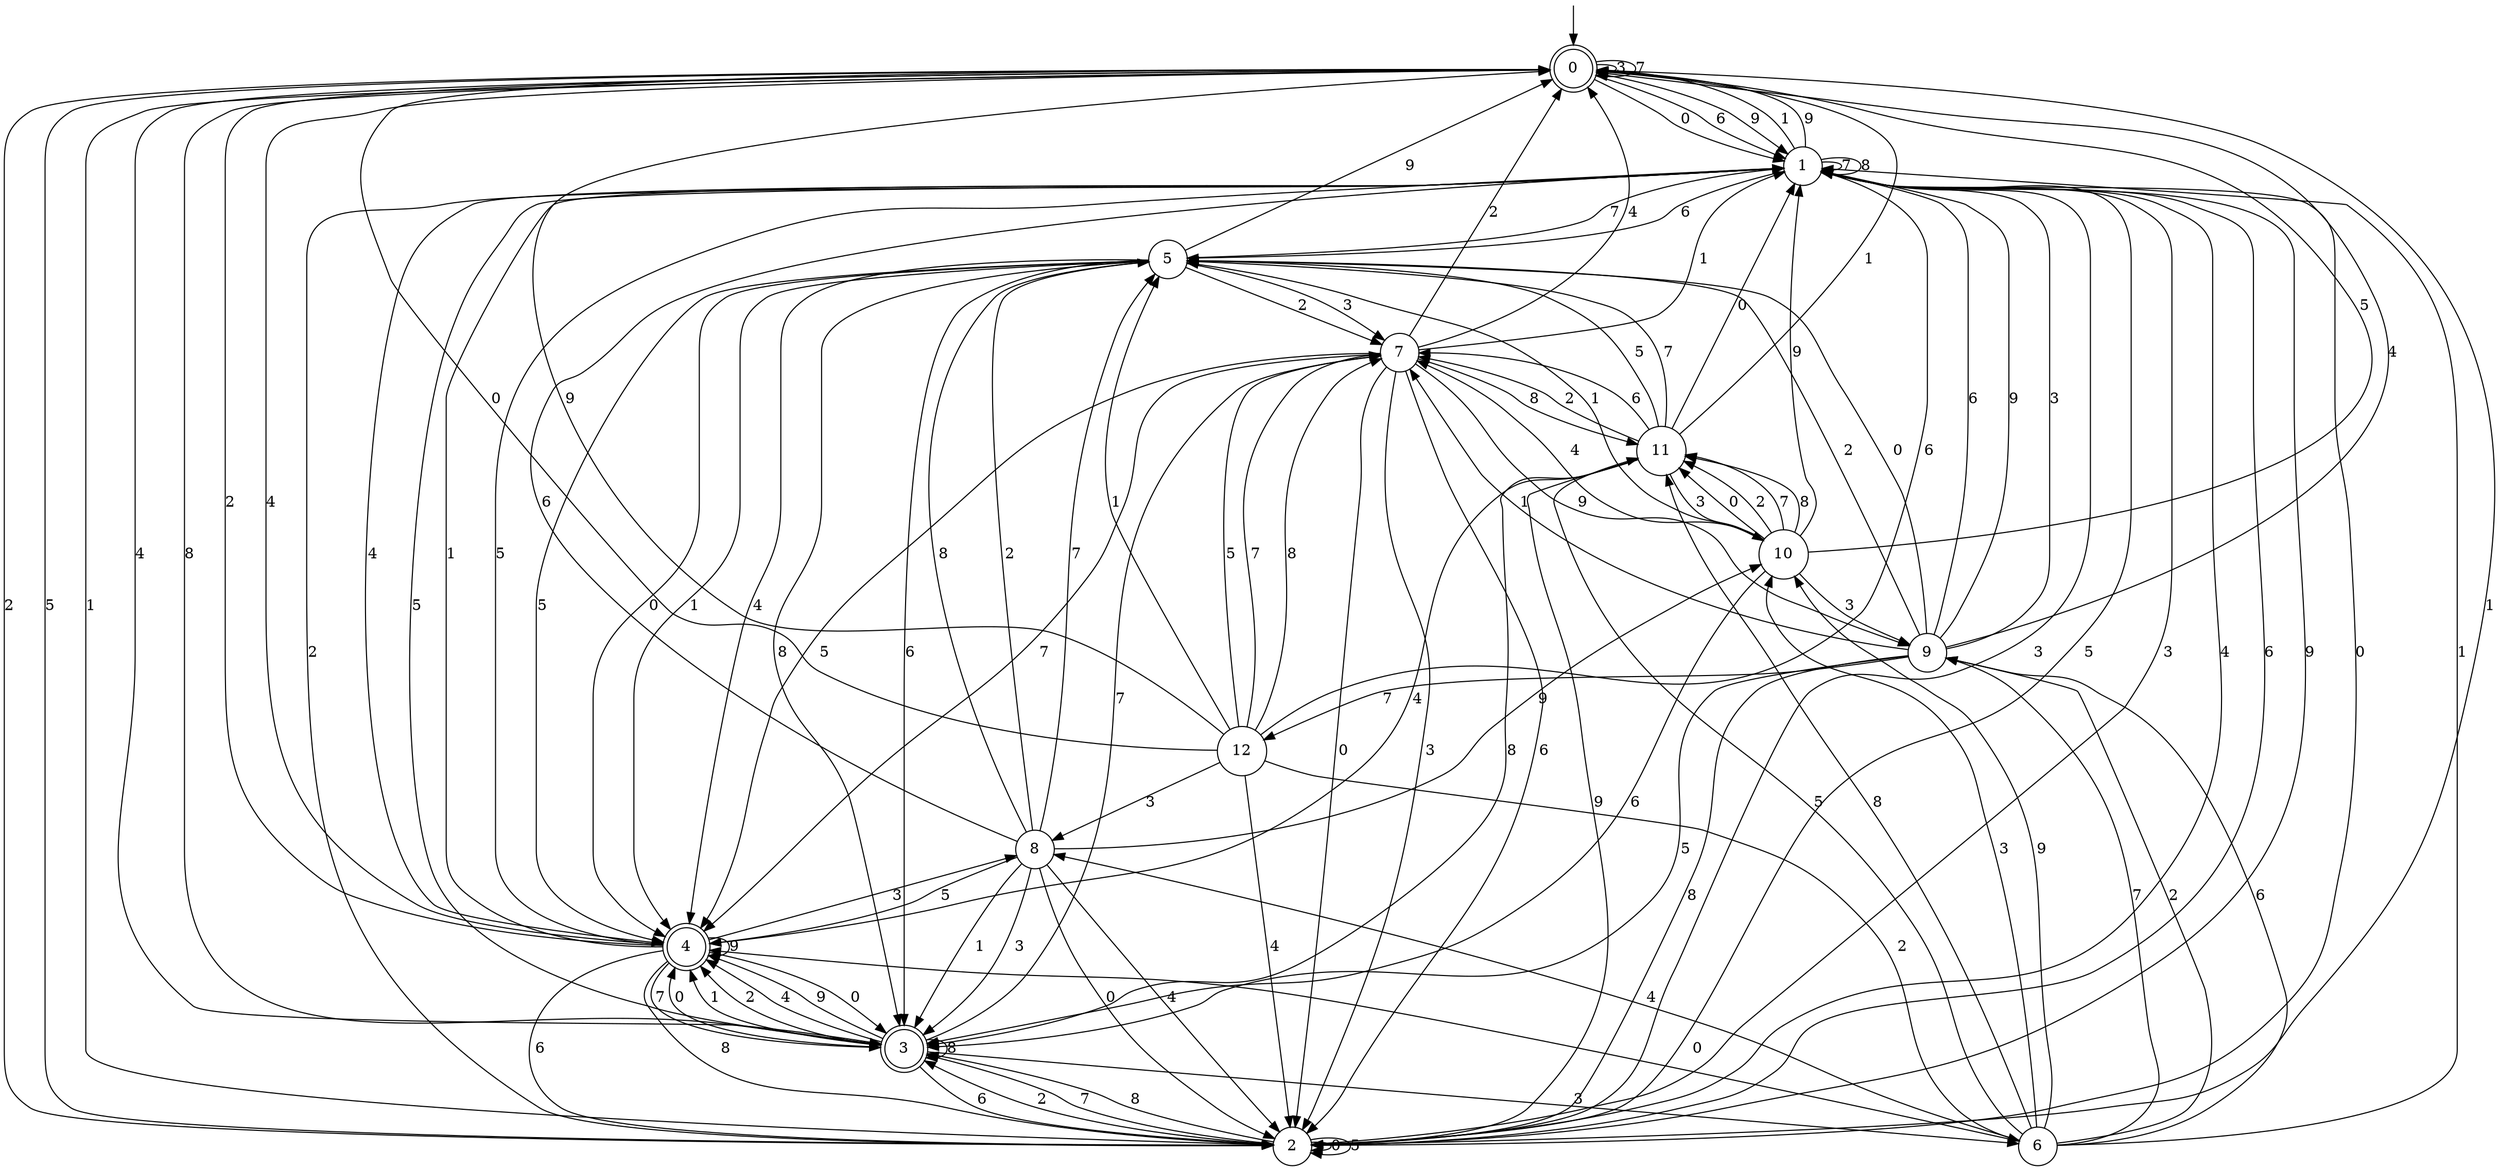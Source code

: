 digraph g {

	s0 [shape="doublecircle" label="0"];
	s1 [shape="circle" label="1"];
	s2 [shape="circle" label="2"];
	s3 [shape="doublecircle" label="3"];
	s4 [shape="doublecircle" label="4"];
	s5 [shape="circle" label="5"];
	s6 [shape="circle" label="6"];
	s7 [shape="circle" label="7"];
	s8 [shape="circle" label="8"];
	s9 [shape="circle" label="9"];
	s10 [shape="circle" label="10"];
	s11 [shape="circle" label="11"];
	s12 [shape="circle" label="12"];
	s0 -> s1 [label="0"];
	s0 -> s2 [label="1"];
	s0 -> s2 [label="2"];
	s0 -> s0 [label="3"];
	s0 -> s3 [label="4"];
	s0 -> s2 [label="5"];
	s0 -> s1 [label="6"];
	s0 -> s0 [label="7"];
	s0 -> s3 [label="8"];
	s0 -> s1 [label="9"];
	s1 -> s2 [label="0"];
	s1 -> s0 [label="1"];
	s1 -> s2 [label="2"];
	s1 -> s2 [label="3"];
	s1 -> s4 [label="4"];
	s1 -> s2 [label="5"];
	s1 -> s5 [label="6"];
	s1 -> s1 [label="7"];
	s1 -> s1 [label="8"];
	s1 -> s0 [label="9"];
	s2 -> s2 [label="0"];
	s2 -> s0 [label="1"];
	s2 -> s3 [label="2"];
	s2 -> s1 [label="3"];
	s2 -> s1 [label="4"];
	s2 -> s2 [label="5"];
	s2 -> s1 [label="6"];
	s2 -> s3 [label="7"];
	s2 -> s3 [label="8"];
	s2 -> s1 [label="9"];
	s3 -> s4 [label="0"];
	s3 -> s4 [label="1"];
	s3 -> s4 [label="2"];
	s3 -> s6 [label="3"];
	s3 -> s4 [label="4"];
	s3 -> s1 [label="5"];
	s3 -> s2 [label="6"];
	s3 -> s7 [label="7"];
	s3 -> s3 [label="8"];
	s3 -> s4 [label="9"];
	s4 -> s3 [label="0"];
	s4 -> s1 [label="1"];
	s4 -> s0 [label="2"];
	s4 -> s8 [label="3"];
	s4 -> s0 [label="4"];
	s4 -> s1 [label="5"];
	s4 -> s2 [label="6"];
	s4 -> s3 [label="7"];
	s4 -> s2 [label="8"];
	s4 -> s4 [label="9"];
	s5 -> s4 [label="0"];
	s5 -> s4 [label="1"];
	s5 -> s7 [label="2"];
	s5 -> s7 [label="3"];
	s5 -> s4 [label="4"];
	s5 -> s4 [label="5"];
	s5 -> s3 [label="6"];
	s5 -> s1 [label="7"];
	s5 -> s3 [label="8"];
	s5 -> s0 [label="9"];
	s6 -> s4 [label="0"];
	s6 -> s1 [label="1"];
	s6 -> s9 [label="2"];
	s6 -> s10 [label="3"];
	s6 -> s8 [label="4"];
	s6 -> s11 [label="5"];
	s6 -> s9 [label="6"];
	s6 -> s9 [label="7"];
	s6 -> s11 [label="8"];
	s6 -> s10 [label="9"];
	s7 -> s2 [label="0"];
	s7 -> s1 [label="1"];
	s7 -> s0 [label="2"];
	s7 -> s2 [label="3"];
	s7 -> s0 [label="4"];
	s7 -> s4 [label="5"];
	s7 -> s2 [label="6"];
	s7 -> s4 [label="7"];
	s7 -> s11 [label="8"];
	s7 -> s9 [label="9"];
	s8 -> s2 [label="0"];
	s8 -> s3 [label="1"];
	s8 -> s5 [label="2"];
	s8 -> s3 [label="3"];
	s8 -> s2 [label="4"];
	s8 -> s4 [label="5"];
	s8 -> s1 [label="6"];
	s8 -> s5 [label="7"];
	s8 -> s5 [label="8"];
	s8 -> s10 [label="9"];
	s9 -> s5 [label="0"];
	s9 -> s7 [label="1"];
	s9 -> s5 [label="2"];
	s9 -> s1 [label="3"];
	s9 -> s0 [label="4"];
	s9 -> s3 [label="5"];
	s9 -> s1 [label="6"];
	s9 -> s12 [label="7"];
	s9 -> s2 [label="8"];
	s9 -> s1 [label="9"];
	s10 -> s11 [label="0"];
	s10 -> s5 [label="1"];
	s10 -> s11 [label="2"];
	s10 -> s9 [label="3"];
	s10 -> s7 [label="4"];
	s10 -> s0 [label="5"];
	s10 -> s3 [label="6"];
	s10 -> s11 [label="7"];
	s10 -> s11 [label="8"];
	s10 -> s1 [label="9"];
	s11 -> s1 [label="0"];
	s11 -> s0 [label="1"];
	s11 -> s7 [label="2"];
	s11 -> s10 [label="3"];
	s11 -> s4 [label="4"];
	s11 -> s5 [label="5"];
	s11 -> s7 [label="6"];
	s11 -> s5 [label="7"];
	s11 -> s3 [label="8"];
	s11 -> s2 [label="9"];
	s12 -> s0 [label="0"];
	s12 -> s5 [label="1"];
	s12 -> s6 [label="2"];
	s12 -> s8 [label="3"];
	s12 -> s2 [label="4"];
	s12 -> s7 [label="5"];
	s12 -> s1 [label="6"];
	s12 -> s7 [label="7"];
	s12 -> s7 [label="8"];
	s12 -> s0 [label="9"];

__start0 [label="" shape="none" width="0" height="0"];
__start0 -> s0;

}
